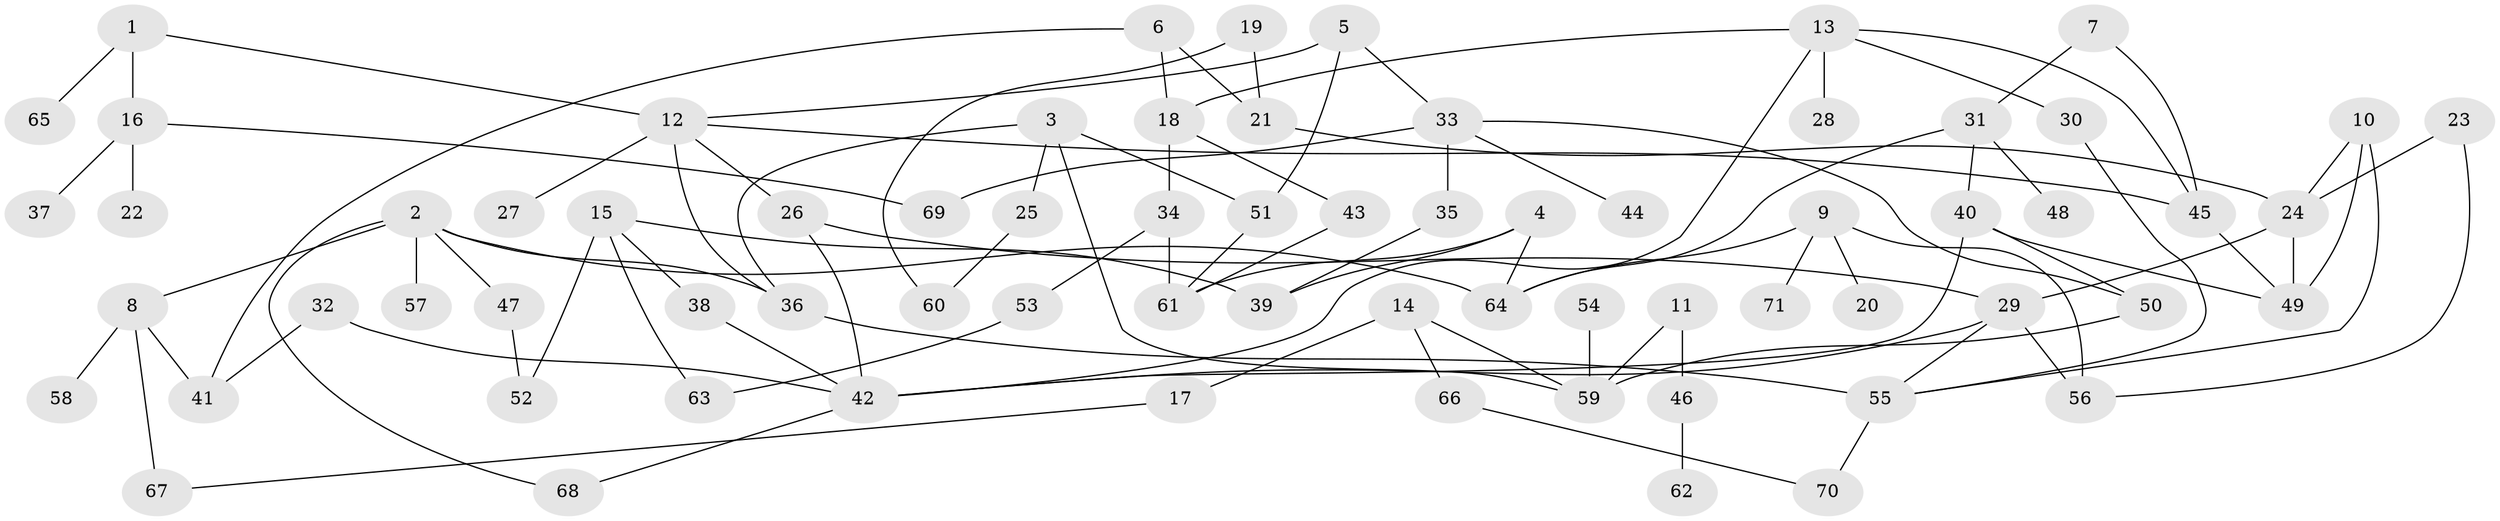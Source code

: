 // original degree distribution, {2: 0.3546099290780142, 9: 0.0070921985815602835, 3: 0.16312056737588654, 7: 0.02127659574468085, 5: 0.05673758865248227, 4: 0.11347517730496454, 1: 0.2765957446808511, 6: 0.0070921985815602835}
// Generated by graph-tools (version 1.1) at 2025/36/03/04/25 23:36:01]
// undirected, 71 vertices, 100 edges
graph export_dot {
  node [color=gray90,style=filled];
  1;
  2;
  3;
  4;
  5;
  6;
  7;
  8;
  9;
  10;
  11;
  12;
  13;
  14;
  15;
  16;
  17;
  18;
  19;
  20;
  21;
  22;
  23;
  24;
  25;
  26;
  27;
  28;
  29;
  30;
  31;
  32;
  33;
  34;
  35;
  36;
  37;
  38;
  39;
  40;
  41;
  42;
  43;
  44;
  45;
  46;
  47;
  48;
  49;
  50;
  51;
  52;
  53;
  54;
  55;
  56;
  57;
  58;
  59;
  60;
  61;
  62;
  63;
  64;
  65;
  66;
  67;
  68;
  69;
  70;
  71;
  1 -- 12 [weight=1.0];
  1 -- 16 [weight=1.0];
  1 -- 65 [weight=1.0];
  2 -- 8 [weight=1.0];
  2 -- 36 [weight=1.0];
  2 -- 47 [weight=1.0];
  2 -- 57 [weight=1.0];
  2 -- 64 [weight=1.0];
  2 -- 68 [weight=1.0];
  3 -- 25 [weight=1.0];
  3 -- 36 [weight=1.0];
  3 -- 51 [weight=1.0];
  3 -- 59 [weight=1.0];
  4 -- 39 [weight=1.0];
  4 -- 61 [weight=1.0];
  4 -- 64 [weight=1.0];
  5 -- 12 [weight=1.0];
  5 -- 33 [weight=1.0];
  5 -- 51 [weight=1.0];
  6 -- 18 [weight=1.0];
  6 -- 21 [weight=1.0];
  6 -- 41 [weight=1.0];
  7 -- 31 [weight=1.0];
  7 -- 45 [weight=1.0];
  8 -- 41 [weight=1.0];
  8 -- 58 [weight=1.0];
  8 -- 67 [weight=1.0];
  9 -- 20 [weight=1.0];
  9 -- 56 [weight=1.0];
  9 -- 64 [weight=1.0];
  9 -- 71 [weight=1.0];
  10 -- 24 [weight=1.0];
  10 -- 49 [weight=1.0];
  10 -- 55 [weight=1.0];
  11 -- 46 [weight=1.0];
  11 -- 59 [weight=1.0];
  12 -- 26 [weight=1.0];
  12 -- 27 [weight=1.0];
  12 -- 36 [weight=2.0];
  12 -- 45 [weight=1.0];
  13 -- 18 [weight=1.0];
  13 -- 28 [weight=1.0];
  13 -- 30 [weight=1.0];
  13 -- 42 [weight=1.0];
  13 -- 45 [weight=1.0];
  14 -- 17 [weight=1.0];
  14 -- 59 [weight=1.0];
  14 -- 66 [weight=1.0];
  15 -- 38 [weight=1.0];
  15 -- 39 [weight=1.0];
  15 -- 52 [weight=1.0];
  15 -- 63 [weight=1.0];
  16 -- 22 [weight=1.0];
  16 -- 37 [weight=1.0];
  16 -- 69 [weight=1.0];
  17 -- 67 [weight=1.0];
  18 -- 34 [weight=1.0];
  18 -- 43 [weight=1.0];
  19 -- 21 [weight=1.0];
  19 -- 60 [weight=1.0];
  21 -- 24 [weight=1.0];
  23 -- 24 [weight=1.0];
  23 -- 56 [weight=1.0];
  24 -- 29 [weight=1.0];
  24 -- 49 [weight=1.0];
  25 -- 60 [weight=1.0];
  26 -- 29 [weight=1.0];
  26 -- 42 [weight=1.0];
  29 -- 42 [weight=1.0];
  29 -- 55 [weight=1.0];
  29 -- 56 [weight=1.0];
  30 -- 55 [weight=1.0];
  31 -- 40 [weight=1.0];
  31 -- 48 [weight=1.0];
  31 -- 64 [weight=1.0];
  32 -- 41 [weight=1.0];
  32 -- 42 [weight=1.0];
  33 -- 35 [weight=1.0];
  33 -- 44 [weight=1.0];
  33 -- 50 [weight=1.0];
  33 -- 69 [weight=1.0];
  34 -- 53 [weight=1.0];
  34 -- 61 [weight=1.0];
  35 -- 39 [weight=1.0];
  36 -- 55 [weight=2.0];
  38 -- 42 [weight=1.0];
  40 -- 42 [weight=1.0];
  40 -- 49 [weight=1.0];
  40 -- 50 [weight=1.0];
  42 -- 68 [weight=1.0];
  43 -- 61 [weight=1.0];
  45 -- 49 [weight=1.0];
  46 -- 62 [weight=1.0];
  47 -- 52 [weight=1.0];
  50 -- 59 [weight=1.0];
  51 -- 61 [weight=1.0];
  53 -- 63 [weight=1.0];
  54 -- 59 [weight=1.0];
  55 -- 70 [weight=1.0];
  66 -- 70 [weight=1.0];
}
